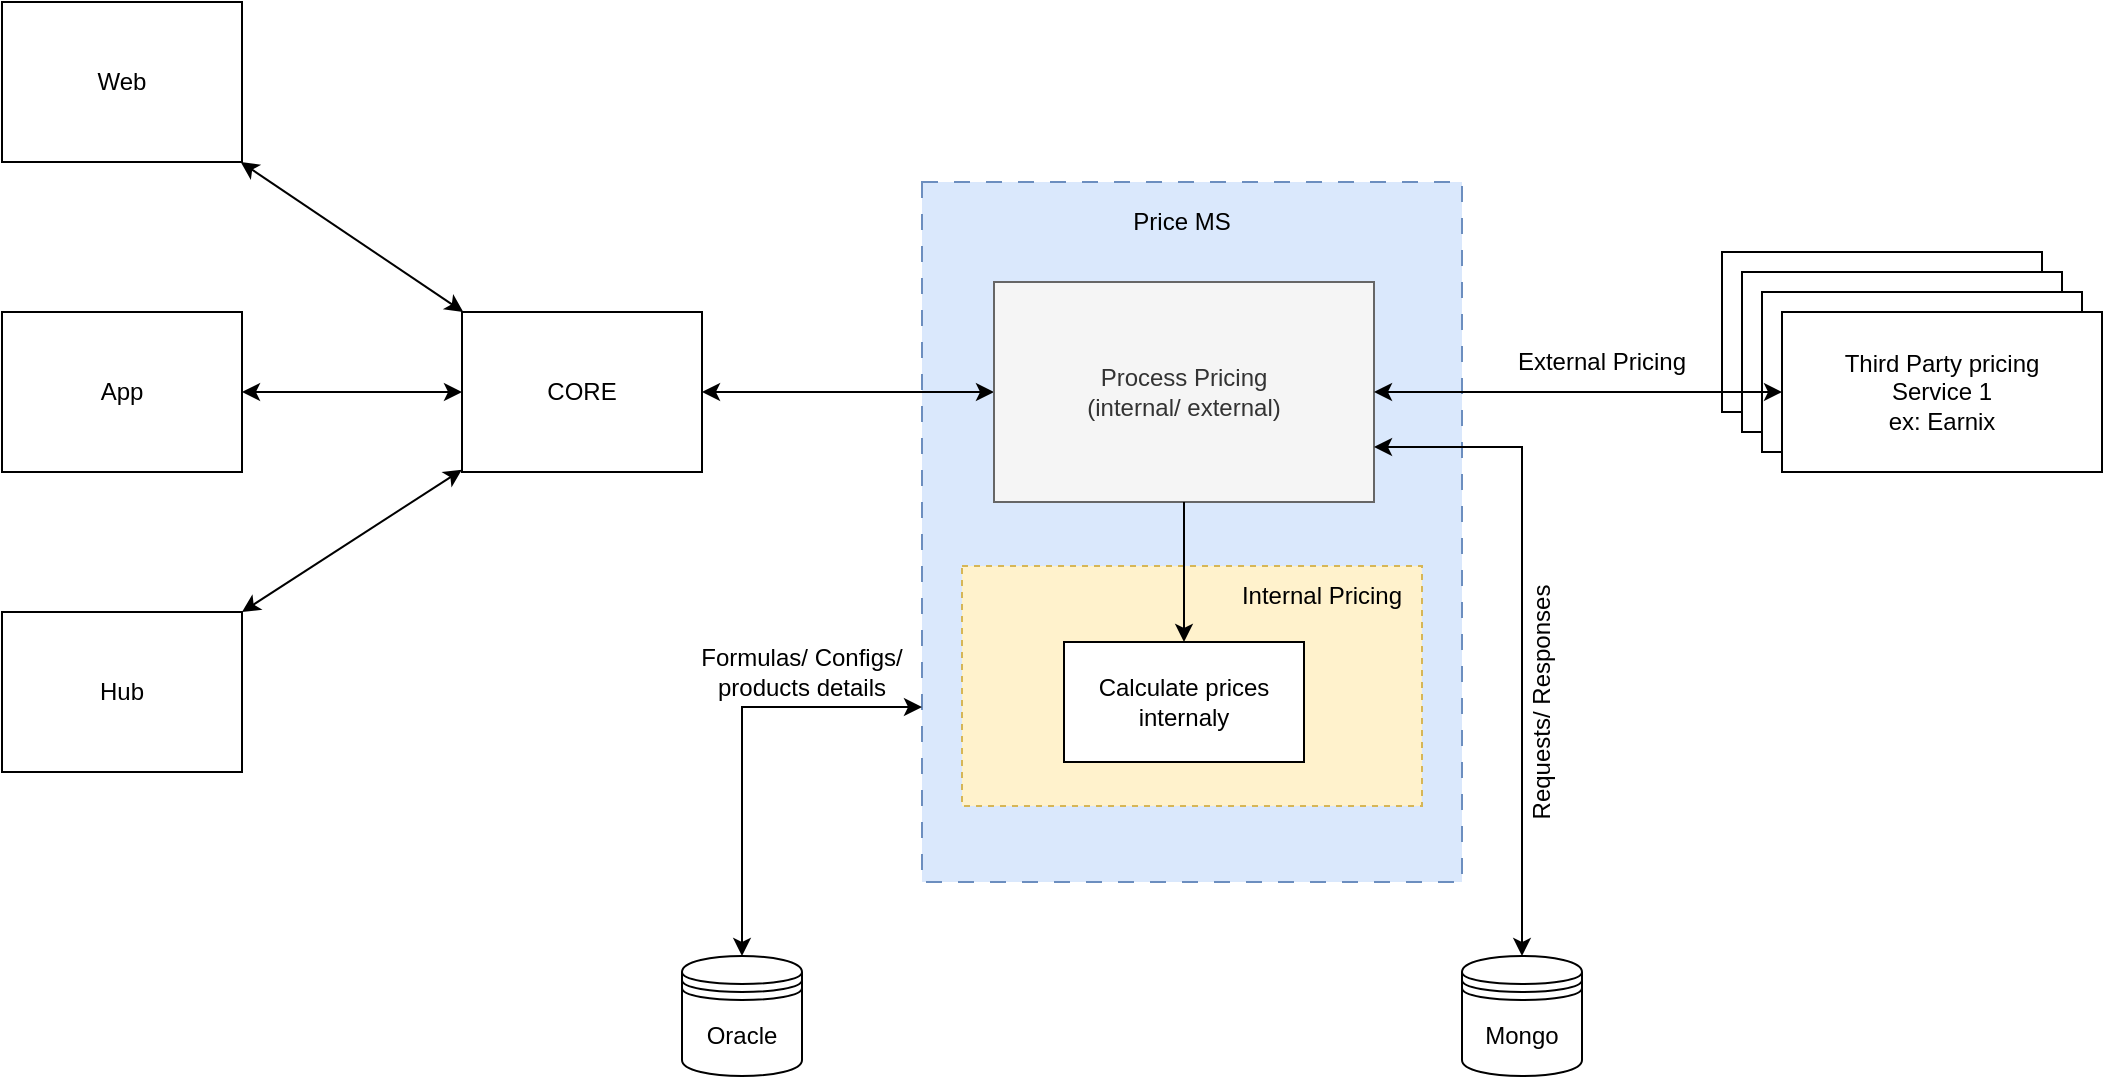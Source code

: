 <mxfile version="24.7.6">
  <diagram name="Page-1" id="pzf2gnPvphk5-AIPB_D_">
    <mxGraphModel dx="2286" dy="806" grid="1" gridSize="10" guides="1" tooltips="1" connect="1" arrows="1" fold="1" page="1" pageScale="1" pageWidth="850" pageHeight="1100" math="0" shadow="0">
      <root>
        <mxCell id="0" />
        <mxCell id="1" parent="0" />
        <mxCell id="mXsQpWE-HHdo5HLymEHP-6" value="" style="group" parent="1" vertex="1" connectable="0">
          <mxGeometry x="220" y="315" width="190" height="110" as="geometry" />
        </mxCell>
        <mxCell id="mXsQpWE-HHdo5HLymEHP-1" value="" style="rounded=0;whiteSpace=wrap;html=1;" parent="mXsQpWE-HHdo5HLymEHP-6" vertex="1">
          <mxGeometry width="160" height="80" as="geometry" />
        </mxCell>
        <mxCell id="mXsQpWE-HHdo5HLymEHP-3" value="" style="rounded=0;whiteSpace=wrap;html=1;" parent="mXsQpWE-HHdo5HLymEHP-6" vertex="1">
          <mxGeometry x="10" y="10" width="160" height="80" as="geometry" />
        </mxCell>
        <mxCell id="mXsQpWE-HHdo5HLymEHP-4" value="" style="rounded=0;whiteSpace=wrap;html=1;" parent="mXsQpWE-HHdo5HLymEHP-6" vertex="1">
          <mxGeometry x="20" y="20" width="160" height="80" as="geometry" />
        </mxCell>
        <mxCell id="mXsQpWE-HHdo5HLymEHP-5" value="" style="rounded=0;whiteSpace=wrap;html=1;" parent="mXsQpWE-HHdo5HLymEHP-6" vertex="1">
          <mxGeometry x="30" y="30" width="160" height="80" as="geometry" />
        </mxCell>
        <mxCell id="mXsQpWE-HHdo5HLymEHP-2" value="&lt;div&gt;Third Party pricing Service 1&lt;br&gt;ex: Earnix&lt;br&gt;&lt;/div&gt;" style="text;html=1;align=center;verticalAlign=middle;whiteSpace=wrap;rounded=0;" parent="mXsQpWE-HHdo5HLymEHP-6" vertex="1">
          <mxGeometry x="60" y="55" width="100" height="30" as="geometry" />
        </mxCell>
        <mxCell id="mXsQpWE-HHdo5HLymEHP-7" value="" style="rounded=0;whiteSpace=wrap;html=1;dashed=1;dashPattern=8 8;fillColor=#dae8fc;strokeColor=#6c8ebf;" parent="1" vertex="1">
          <mxGeometry x="-180" y="280" width="270" height="350" as="geometry" />
        </mxCell>
        <mxCell id="mXsQpWE-HHdo5HLymEHP-9" value="Price MS" style="text;html=1;align=center;verticalAlign=middle;whiteSpace=wrap;rounded=0;" parent="1" vertex="1">
          <mxGeometry x="-80" y="285" width="60" height="30" as="geometry" />
        </mxCell>
        <mxCell id="mXsQpWE-HHdo5HLymEHP-16" value="" style="edgeStyle=orthogonalEdgeStyle;rounded=0;orthogonalLoop=1;jettySize=auto;html=1;startArrow=classic;startFill=1;" parent="1" source="mXsQpWE-HHdo5HLymEHP-10" target="mXsQpWE-HHdo5HLymEHP-15" edge="1">
          <mxGeometry relative="1" as="geometry" />
        </mxCell>
        <mxCell id="mXsQpWE-HHdo5HLymEHP-10" value="Process Pricing &lt;br&gt;(internal/ external)" style="rounded=0;whiteSpace=wrap;html=1;fillColor=#f5f5f5;strokeColor=#666666;fontColor=#333333;" parent="1" vertex="1">
          <mxGeometry x="-144" y="330" width="190" height="110" as="geometry" />
        </mxCell>
        <mxCell id="mXsQpWE-HHdo5HLymEHP-28" value="" style="rounded=0;orthogonalLoop=1;jettySize=auto;html=1;edgeStyle=orthogonalEdgeStyle;exitX=0;exitY=0.75;exitDx=0;exitDy=0;startArrow=classic;startFill=1;" parent="1" source="mXsQpWE-HHdo5HLymEHP-7" target="mXsQpWE-HHdo5HLymEHP-26" edge="1">
          <mxGeometry relative="1" as="geometry">
            <mxPoint x="-50" y="620" as="targetPoint" />
            <Array as="points">
              <mxPoint x="-270" y="543" />
            </Array>
          </mxGeometry>
        </mxCell>
        <mxCell id="CQ-USjVRfcg0fbFKOLIM-1" value="" style="rounded=0;whiteSpace=wrap;html=1;dashed=1;fillColor=#fff2cc;strokeColor=#d6b656;" vertex="1" parent="1">
          <mxGeometry x="-160" y="472" width="230" height="120" as="geometry" />
        </mxCell>
        <mxCell id="mXsQpWE-HHdo5HLymEHP-11" value="Calculate prices internaly" style="rounded=0;whiteSpace=wrap;html=1;" parent="1" vertex="1">
          <mxGeometry x="-109" y="510" width="120" height="60" as="geometry" />
        </mxCell>
        <mxCell id="mXsQpWE-HHdo5HLymEHP-13" value="" style="edgeStyle=orthogonalEdgeStyle;rounded=0;orthogonalLoop=1;jettySize=auto;html=1;startArrow=classic;startFill=1;endArrow=classic;endFill=1;entryX=1;entryY=0.5;entryDx=0;entryDy=0;exitX=0;exitY=0.5;exitDx=0;exitDy=0;" parent="1" source="mXsQpWE-HHdo5HLymEHP-5" target="mXsQpWE-HHdo5HLymEHP-10" edge="1">
          <mxGeometry relative="1" as="geometry" />
        </mxCell>
        <mxCell id="mXsQpWE-HHdo5HLymEHP-18" value="" style="rounded=0;orthogonalLoop=1;jettySize=auto;html=1;endArrow=classic;endFill=1;startArrow=classic;startFill=1;" parent="1" source="mXsQpWE-HHdo5HLymEHP-15" target="mXsQpWE-HHdo5HLymEHP-17" edge="1">
          <mxGeometry relative="1" as="geometry" />
        </mxCell>
        <mxCell id="mXsQpWE-HHdo5HLymEHP-21" value="" style="rounded=0;orthogonalLoop=1;jettySize=auto;html=1;entryX=1;entryY=0;entryDx=0;entryDy=0;endArrow=classic;endFill=1;startArrow=classic;startFill=1;" parent="1" source="mXsQpWE-HHdo5HLymEHP-15" target="mXsQpWE-HHdo5HLymEHP-22" edge="1">
          <mxGeometry relative="1" as="geometry" />
        </mxCell>
        <mxCell id="mXsQpWE-HHdo5HLymEHP-24" value="" style="edgeStyle=orthogonalEdgeStyle;rounded=0;orthogonalLoop=1;jettySize=auto;html=1;entryX=1;entryY=0.5;entryDx=0;entryDy=0;startArrow=classic;startFill=1;endArrow=classic;endFill=1;" parent="1" source="mXsQpWE-HHdo5HLymEHP-15" target="mXsQpWE-HHdo5HLymEHP-20" edge="1">
          <mxGeometry relative="1" as="geometry">
            <mxPoint x="-750" y="385" as="targetPoint" />
          </mxGeometry>
        </mxCell>
        <mxCell id="mXsQpWE-HHdo5HLymEHP-15" value="CORE" style="rounded=0;whiteSpace=wrap;html=1;" parent="1" vertex="1">
          <mxGeometry x="-410" y="345" width="120" height="80" as="geometry" />
        </mxCell>
        <mxCell id="mXsQpWE-HHdo5HLymEHP-17" value="Web" style="rounded=0;whiteSpace=wrap;html=1;" parent="1" vertex="1">
          <mxGeometry x="-640" y="190" width="120" height="80" as="geometry" />
        </mxCell>
        <mxCell id="mXsQpWE-HHdo5HLymEHP-20" value="App" style="rounded=0;whiteSpace=wrap;html=1;" parent="1" vertex="1">
          <mxGeometry x="-640" y="345" width="120" height="80" as="geometry" />
        </mxCell>
        <mxCell id="mXsQpWE-HHdo5HLymEHP-22" value="Hub" style="rounded=0;whiteSpace=wrap;html=1;" parent="1" vertex="1">
          <mxGeometry x="-640" y="495" width="120" height="80" as="geometry" />
        </mxCell>
        <mxCell id="mXsQpWE-HHdo5HLymEHP-25" value="Mongo" style="shape=datastore;whiteSpace=wrap;html=1;" parent="1" vertex="1">
          <mxGeometry x="90" y="667" width="60" height="60" as="geometry" />
        </mxCell>
        <mxCell id="mXsQpWE-HHdo5HLymEHP-26" value="Oracle" style="shape=datastore;whiteSpace=wrap;html=1;" parent="1" vertex="1">
          <mxGeometry x="-300" y="667" width="60" height="60" as="geometry" />
        </mxCell>
        <mxCell id="mXsQpWE-HHdo5HLymEHP-14" value="" style="edgeStyle=orthogonalEdgeStyle;rounded=0;orthogonalLoop=1;jettySize=auto;html=1;" parent="1" source="mXsQpWE-HHdo5HLymEHP-10" target="mXsQpWE-HHdo5HLymEHP-11" edge="1">
          <mxGeometry relative="1" as="geometry" />
        </mxCell>
        <mxCell id="CQ-USjVRfcg0fbFKOLIM-2" value="Internal Pricing" style="text;html=1;align=center;verticalAlign=middle;whiteSpace=wrap;rounded=0;" vertex="1" parent="1">
          <mxGeometry x="-30" y="472" width="100" height="30" as="geometry" />
        </mxCell>
        <mxCell id="CQ-USjVRfcg0fbFKOLIM-3" value="External Pricing" style="text;html=1;align=center;verticalAlign=middle;whiteSpace=wrap;rounded=0;" vertex="1" parent="1">
          <mxGeometry x="110" y="355" width="100" height="30" as="geometry" />
        </mxCell>
        <mxCell id="mXsQpWE-HHdo5HLymEHP-32" value="" style="edgeStyle=orthogonalEdgeStyle;rounded=0;orthogonalLoop=1;jettySize=auto;html=1;entryX=0.5;entryY=0;entryDx=0;entryDy=0;exitX=1;exitY=0.75;exitDx=0;exitDy=0;startArrow=classic;startFill=1;" parent="1" source="mXsQpWE-HHdo5HLymEHP-10" target="mXsQpWE-HHdo5HLymEHP-25" edge="1">
          <mxGeometry relative="1" as="geometry">
            <mxPoint x="-50" y="690" as="targetPoint" />
            <Array as="points">
              <mxPoint x="120" y="413" />
            </Array>
            <mxPoint x="50" y="413" as="sourcePoint" />
          </mxGeometry>
        </mxCell>
        <mxCell id="CQ-USjVRfcg0fbFKOLIM-4" value="Requests/ Responses" style="text;html=1;align=center;verticalAlign=middle;whiteSpace=wrap;rounded=0;rotation=-90;" vertex="1" parent="1">
          <mxGeometry x="50" y="525" width="160" height="30" as="geometry" />
        </mxCell>
        <mxCell id="CQ-USjVRfcg0fbFKOLIM-5" value="Formulas/ Configs/ products details" style="text;html=1;align=center;verticalAlign=middle;whiteSpace=wrap;rounded=0;rotation=0;" vertex="1" parent="1">
          <mxGeometry x="-300" y="510" width="120" height="30" as="geometry" />
        </mxCell>
      </root>
    </mxGraphModel>
  </diagram>
</mxfile>
